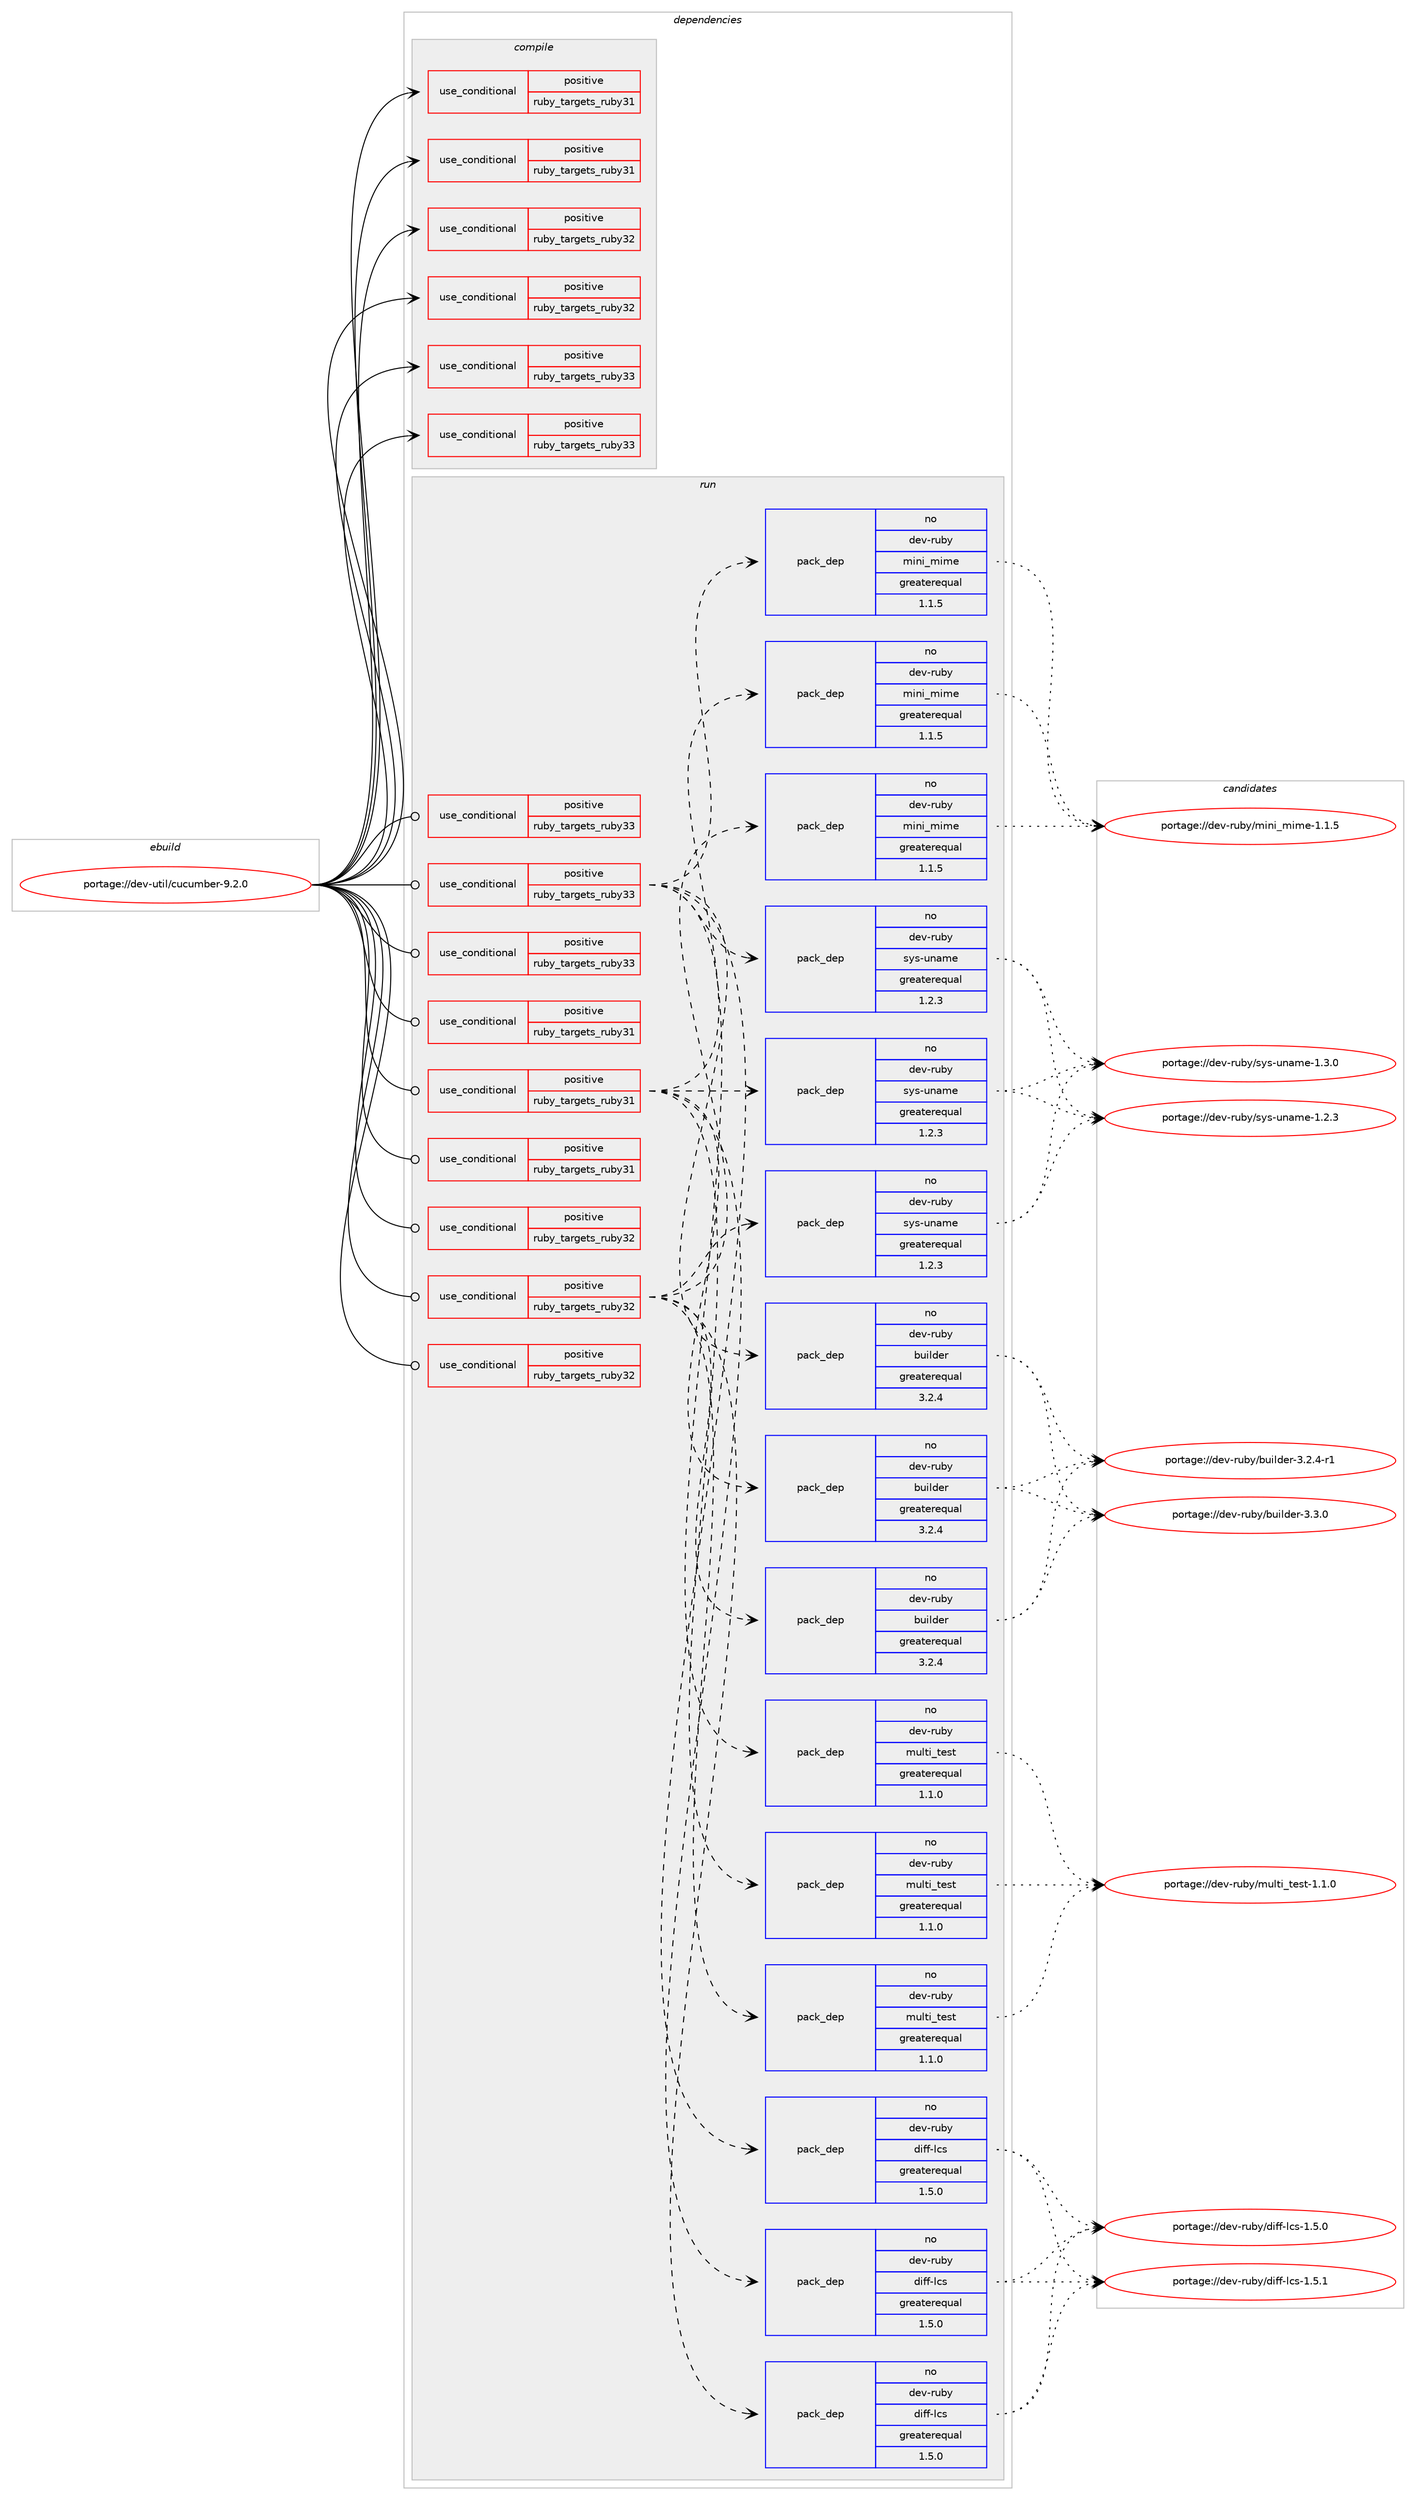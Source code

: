 digraph prolog {

# *************
# Graph options
# *************

newrank=true;
concentrate=true;
compound=true;
graph [rankdir=LR,fontname=Helvetica,fontsize=10,ranksep=1.5];#, ranksep=2.5, nodesep=0.2];
edge  [arrowhead=vee];
node  [fontname=Helvetica,fontsize=10];

# **********
# The ebuild
# **********

subgraph cluster_leftcol {
color=gray;
rank=same;
label=<<i>ebuild</i>>;
id [label="portage://dev-util/cucumber-9.2.0", color=red, width=4, href="../dev-util/cucumber-9.2.0.svg"];
}

# ****************
# The dependencies
# ****************

subgraph cluster_midcol {
color=gray;
label=<<i>dependencies</i>>;
subgraph cluster_compile {
fillcolor="#eeeeee";
style=filled;
label=<<i>compile</i>>;
subgraph cond58291 {
dependency108835 [label=<<TABLE BORDER="0" CELLBORDER="1" CELLSPACING="0" CELLPADDING="4"><TR><TD ROWSPAN="3" CELLPADDING="10">use_conditional</TD></TR><TR><TD>positive</TD></TR><TR><TD>ruby_targets_ruby31</TD></TR></TABLE>>, shape=none, color=red];
# *** BEGIN UNKNOWN DEPENDENCY TYPE (TODO) ***
# dependency108835 -> package_dependency(portage://dev-util/cucumber-9.2.0,install,no,dev-lang,ruby,none,[,,],[slot(3.1)],[])
# *** END UNKNOWN DEPENDENCY TYPE (TODO) ***

}
id:e -> dependency108835:w [weight=20,style="solid",arrowhead="vee"];
subgraph cond58292 {
dependency108836 [label=<<TABLE BORDER="0" CELLBORDER="1" CELLSPACING="0" CELLPADDING="4"><TR><TD ROWSPAN="3" CELLPADDING="10">use_conditional</TD></TR><TR><TD>positive</TD></TR><TR><TD>ruby_targets_ruby31</TD></TR></TABLE>>, shape=none, color=red];
# *** BEGIN UNKNOWN DEPENDENCY TYPE (TODO) ***
# dependency108836 -> package_dependency(portage://dev-util/cucumber-9.2.0,install,no,virtual,rubygems,none,[,,],[],[use(enable(ruby_targets_ruby31),negative)])
# *** END UNKNOWN DEPENDENCY TYPE (TODO) ***

}
id:e -> dependency108836:w [weight=20,style="solid",arrowhead="vee"];
subgraph cond58293 {
dependency108837 [label=<<TABLE BORDER="0" CELLBORDER="1" CELLSPACING="0" CELLPADDING="4"><TR><TD ROWSPAN="3" CELLPADDING="10">use_conditional</TD></TR><TR><TD>positive</TD></TR><TR><TD>ruby_targets_ruby32</TD></TR></TABLE>>, shape=none, color=red];
# *** BEGIN UNKNOWN DEPENDENCY TYPE (TODO) ***
# dependency108837 -> package_dependency(portage://dev-util/cucumber-9.2.0,install,no,dev-lang,ruby,none,[,,],[slot(3.2)],[])
# *** END UNKNOWN DEPENDENCY TYPE (TODO) ***

}
id:e -> dependency108837:w [weight=20,style="solid",arrowhead="vee"];
subgraph cond58294 {
dependency108838 [label=<<TABLE BORDER="0" CELLBORDER="1" CELLSPACING="0" CELLPADDING="4"><TR><TD ROWSPAN="3" CELLPADDING="10">use_conditional</TD></TR><TR><TD>positive</TD></TR><TR><TD>ruby_targets_ruby32</TD></TR></TABLE>>, shape=none, color=red];
# *** BEGIN UNKNOWN DEPENDENCY TYPE (TODO) ***
# dependency108838 -> package_dependency(portage://dev-util/cucumber-9.2.0,install,no,virtual,rubygems,none,[,,],[],[use(enable(ruby_targets_ruby32),negative)])
# *** END UNKNOWN DEPENDENCY TYPE (TODO) ***

}
id:e -> dependency108838:w [weight=20,style="solid",arrowhead="vee"];
subgraph cond58295 {
dependency108839 [label=<<TABLE BORDER="0" CELLBORDER="1" CELLSPACING="0" CELLPADDING="4"><TR><TD ROWSPAN="3" CELLPADDING="10">use_conditional</TD></TR><TR><TD>positive</TD></TR><TR><TD>ruby_targets_ruby33</TD></TR></TABLE>>, shape=none, color=red];
# *** BEGIN UNKNOWN DEPENDENCY TYPE (TODO) ***
# dependency108839 -> package_dependency(portage://dev-util/cucumber-9.2.0,install,no,dev-lang,ruby,none,[,,],[slot(3.3)],[])
# *** END UNKNOWN DEPENDENCY TYPE (TODO) ***

}
id:e -> dependency108839:w [weight=20,style="solid",arrowhead="vee"];
subgraph cond58296 {
dependency108840 [label=<<TABLE BORDER="0" CELLBORDER="1" CELLSPACING="0" CELLPADDING="4"><TR><TD ROWSPAN="3" CELLPADDING="10">use_conditional</TD></TR><TR><TD>positive</TD></TR><TR><TD>ruby_targets_ruby33</TD></TR></TABLE>>, shape=none, color=red];
# *** BEGIN UNKNOWN DEPENDENCY TYPE (TODO) ***
# dependency108840 -> package_dependency(portage://dev-util/cucumber-9.2.0,install,no,virtual,rubygems,none,[,,],[],[use(enable(ruby_targets_ruby33),negative)])
# *** END UNKNOWN DEPENDENCY TYPE (TODO) ***

}
id:e -> dependency108840:w [weight=20,style="solid",arrowhead="vee"];
}
subgraph cluster_compileandrun {
fillcolor="#eeeeee";
style=filled;
label=<<i>compile and run</i>>;
}
subgraph cluster_run {
fillcolor="#eeeeee";
style=filled;
label=<<i>run</i>>;
subgraph cond58297 {
dependency108841 [label=<<TABLE BORDER="0" CELLBORDER="1" CELLSPACING="0" CELLPADDING="4"><TR><TD ROWSPAN="3" CELLPADDING="10">use_conditional</TD></TR><TR><TD>positive</TD></TR><TR><TD>ruby_targets_ruby31</TD></TR></TABLE>>, shape=none, color=red];
# *** BEGIN UNKNOWN DEPENDENCY TYPE (TODO) ***
# dependency108841 -> package_dependency(portage://dev-util/cucumber-9.2.0,run,no,dev-lang,ruby,none,[,,],[slot(3.1)],[])
# *** END UNKNOWN DEPENDENCY TYPE (TODO) ***

}
id:e -> dependency108841:w [weight=20,style="solid",arrowhead="odot"];
subgraph cond58298 {
dependency108842 [label=<<TABLE BORDER="0" CELLBORDER="1" CELLSPACING="0" CELLPADDING="4"><TR><TD ROWSPAN="3" CELLPADDING="10">use_conditional</TD></TR><TR><TD>positive</TD></TR><TR><TD>ruby_targets_ruby31</TD></TR></TABLE>>, shape=none, color=red];
subgraph pack49158 {
dependency108843 [label=<<TABLE BORDER="0" CELLBORDER="1" CELLSPACING="0" CELLPADDING="4" WIDTH="220"><TR><TD ROWSPAN="6" CELLPADDING="30">pack_dep</TD></TR><TR><TD WIDTH="110">no</TD></TR><TR><TD>dev-ruby</TD></TR><TR><TD>builder</TD></TR><TR><TD>greaterequal</TD></TR><TR><TD>3.2.4</TD></TR></TABLE>>, shape=none, color=blue];
}
dependency108842:e -> dependency108843:w [weight=20,style="dashed",arrowhead="vee"];
# *** BEGIN UNKNOWN DEPENDENCY TYPE (TODO) ***
# dependency108842 -> package_dependency(portage://dev-util/cucumber-9.2.0,run,no,dev-util,cucumber-ci-environment,none,[,,],[slot(10)],[use(enable(ruby_targets_ruby31),negative)])
# *** END UNKNOWN DEPENDENCY TYPE (TODO) ***

# *** BEGIN UNKNOWN DEPENDENCY TYPE (TODO) ***
# dependency108842 -> package_dependency(portage://dev-util/cucumber-9.2.0,run,no,dev-util,cucumber-core,none,[,,],[slot(13)],[use(enable(ruby_targets_ruby31),negative)])
# *** END UNKNOWN DEPENDENCY TYPE (TODO) ***

# *** BEGIN UNKNOWN DEPENDENCY TYPE (TODO) ***
# dependency108842 -> package_dependency(portage://dev-util/cucumber-9.2.0,run,no,dev-util,cucumber-cucumber-expressions,none,[,,],[slot(17)],[use(enable(ruby_targets_ruby31),negative)])
# *** END UNKNOWN DEPENDENCY TYPE (TODO) ***

# *** BEGIN UNKNOWN DEPENDENCY TYPE (TODO) ***
# dependency108842 -> package_dependency(portage://dev-util/cucumber-9.2.0,run,no,dev-util,cucumber-gherkin,none,[,,],[slot(27)],[use(enable(ruby_targets_ruby31),negative)])
# *** END UNKNOWN DEPENDENCY TYPE (TODO) ***

# *** BEGIN UNKNOWN DEPENDENCY TYPE (TODO) ***
# dependency108842 -> package_dependency(portage://dev-util/cucumber-9.2.0,run,no,dev-util,cucumber-html-formatter,none,[,,],[slot(21)],[use(enable(ruby_targets_ruby31),negative)])
# *** END UNKNOWN DEPENDENCY TYPE (TODO) ***

# *** BEGIN UNKNOWN DEPENDENCY TYPE (TODO) ***
# dependency108842 -> package_dependency(portage://dev-util/cucumber-9.2.0,run,no,dev-util,cucumber-messages,none,[,,],[slot(22)],[use(enable(ruby_targets_ruby31),negative)])
# *** END UNKNOWN DEPENDENCY TYPE (TODO) ***

subgraph pack49159 {
dependency108844 [label=<<TABLE BORDER="0" CELLBORDER="1" CELLSPACING="0" CELLPADDING="4" WIDTH="220"><TR><TD ROWSPAN="6" CELLPADDING="30">pack_dep</TD></TR><TR><TD WIDTH="110">no</TD></TR><TR><TD>dev-ruby</TD></TR><TR><TD>diff-lcs</TD></TR><TR><TD>greaterequal</TD></TR><TR><TD>1.5.0</TD></TR></TABLE>>, shape=none, color=blue];
}
dependency108842:e -> dependency108844:w [weight=20,style="dashed",arrowhead="vee"];
subgraph pack49160 {
dependency108845 [label=<<TABLE BORDER="0" CELLBORDER="1" CELLSPACING="0" CELLPADDING="4" WIDTH="220"><TR><TD ROWSPAN="6" CELLPADDING="30">pack_dep</TD></TR><TR><TD WIDTH="110">no</TD></TR><TR><TD>dev-ruby</TD></TR><TR><TD>mini_mime</TD></TR><TR><TD>greaterequal</TD></TR><TR><TD>1.1.5</TD></TR></TABLE>>, shape=none, color=blue];
}
dependency108842:e -> dependency108845:w [weight=20,style="dashed",arrowhead="vee"];
subgraph pack49161 {
dependency108846 [label=<<TABLE BORDER="0" CELLBORDER="1" CELLSPACING="0" CELLPADDING="4" WIDTH="220"><TR><TD ROWSPAN="6" CELLPADDING="30">pack_dep</TD></TR><TR><TD WIDTH="110">no</TD></TR><TR><TD>dev-ruby</TD></TR><TR><TD>multi_test</TD></TR><TR><TD>greaterequal</TD></TR><TR><TD>1.1.0</TD></TR></TABLE>>, shape=none, color=blue];
}
dependency108842:e -> dependency108846:w [weight=20,style="dashed",arrowhead="vee"];
subgraph pack49162 {
dependency108847 [label=<<TABLE BORDER="0" CELLBORDER="1" CELLSPACING="0" CELLPADDING="4" WIDTH="220"><TR><TD ROWSPAN="6" CELLPADDING="30">pack_dep</TD></TR><TR><TD WIDTH="110">no</TD></TR><TR><TD>dev-ruby</TD></TR><TR><TD>sys-uname</TD></TR><TR><TD>greaterequal</TD></TR><TR><TD>1.2.3</TD></TR></TABLE>>, shape=none, color=blue];
}
dependency108842:e -> dependency108847:w [weight=20,style="dashed",arrowhead="vee"];
}
id:e -> dependency108842:w [weight=20,style="solid",arrowhead="odot"];
subgraph cond58299 {
dependency108848 [label=<<TABLE BORDER="0" CELLBORDER="1" CELLSPACING="0" CELLPADDING="4"><TR><TD ROWSPAN="3" CELLPADDING="10">use_conditional</TD></TR><TR><TD>positive</TD></TR><TR><TD>ruby_targets_ruby31</TD></TR></TABLE>>, shape=none, color=red];
# *** BEGIN UNKNOWN DEPENDENCY TYPE (TODO) ***
# dependency108848 -> package_dependency(portage://dev-util/cucumber-9.2.0,run,no,virtual,rubygems,none,[,,],[],[use(enable(ruby_targets_ruby31),negative)])
# *** END UNKNOWN DEPENDENCY TYPE (TODO) ***

}
id:e -> dependency108848:w [weight=20,style="solid",arrowhead="odot"];
subgraph cond58300 {
dependency108849 [label=<<TABLE BORDER="0" CELLBORDER="1" CELLSPACING="0" CELLPADDING="4"><TR><TD ROWSPAN="3" CELLPADDING="10">use_conditional</TD></TR><TR><TD>positive</TD></TR><TR><TD>ruby_targets_ruby32</TD></TR></TABLE>>, shape=none, color=red];
# *** BEGIN UNKNOWN DEPENDENCY TYPE (TODO) ***
# dependency108849 -> package_dependency(portage://dev-util/cucumber-9.2.0,run,no,dev-lang,ruby,none,[,,],[slot(3.2)],[])
# *** END UNKNOWN DEPENDENCY TYPE (TODO) ***

}
id:e -> dependency108849:w [weight=20,style="solid",arrowhead="odot"];
subgraph cond58301 {
dependency108850 [label=<<TABLE BORDER="0" CELLBORDER="1" CELLSPACING="0" CELLPADDING="4"><TR><TD ROWSPAN="3" CELLPADDING="10">use_conditional</TD></TR><TR><TD>positive</TD></TR><TR><TD>ruby_targets_ruby32</TD></TR></TABLE>>, shape=none, color=red];
subgraph pack49163 {
dependency108851 [label=<<TABLE BORDER="0" CELLBORDER="1" CELLSPACING="0" CELLPADDING="4" WIDTH="220"><TR><TD ROWSPAN="6" CELLPADDING="30">pack_dep</TD></TR><TR><TD WIDTH="110">no</TD></TR><TR><TD>dev-ruby</TD></TR><TR><TD>builder</TD></TR><TR><TD>greaterequal</TD></TR><TR><TD>3.2.4</TD></TR></TABLE>>, shape=none, color=blue];
}
dependency108850:e -> dependency108851:w [weight=20,style="dashed",arrowhead="vee"];
# *** BEGIN UNKNOWN DEPENDENCY TYPE (TODO) ***
# dependency108850 -> package_dependency(portage://dev-util/cucumber-9.2.0,run,no,dev-util,cucumber-ci-environment,none,[,,],[slot(10)],[use(enable(ruby_targets_ruby32),negative)])
# *** END UNKNOWN DEPENDENCY TYPE (TODO) ***

# *** BEGIN UNKNOWN DEPENDENCY TYPE (TODO) ***
# dependency108850 -> package_dependency(portage://dev-util/cucumber-9.2.0,run,no,dev-util,cucumber-core,none,[,,],[slot(13)],[use(enable(ruby_targets_ruby32),negative)])
# *** END UNKNOWN DEPENDENCY TYPE (TODO) ***

# *** BEGIN UNKNOWN DEPENDENCY TYPE (TODO) ***
# dependency108850 -> package_dependency(portage://dev-util/cucumber-9.2.0,run,no,dev-util,cucumber-cucumber-expressions,none,[,,],[slot(17)],[use(enable(ruby_targets_ruby32),negative)])
# *** END UNKNOWN DEPENDENCY TYPE (TODO) ***

# *** BEGIN UNKNOWN DEPENDENCY TYPE (TODO) ***
# dependency108850 -> package_dependency(portage://dev-util/cucumber-9.2.0,run,no,dev-util,cucumber-gherkin,none,[,,],[slot(27)],[use(enable(ruby_targets_ruby32),negative)])
# *** END UNKNOWN DEPENDENCY TYPE (TODO) ***

# *** BEGIN UNKNOWN DEPENDENCY TYPE (TODO) ***
# dependency108850 -> package_dependency(portage://dev-util/cucumber-9.2.0,run,no,dev-util,cucumber-html-formatter,none,[,,],[slot(21)],[use(enable(ruby_targets_ruby32),negative)])
# *** END UNKNOWN DEPENDENCY TYPE (TODO) ***

# *** BEGIN UNKNOWN DEPENDENCY TYPE (TODO) ***
# dependency108850 -> package_dependency(portage://dev-util/cucumber-9.2.0,run,no,dev-util,cucumber-messages,none,[,,],[slot(22)],[use(enable(ruby_targets_ruby32),negative)])
# *** END UNKNOWN DEPENDENCY TYPE (TODO) ***

subgraph pack49164 {
dependency108852 [label=<<TABLE BORDER="0" CELLBORDER="1" CELLSPACING="0" CELLPADDING="4" WIDTH="220"><TR><TD ROWSPAN="6" CELLPADDING="30">pack_dep</TD></TR><TR><TD WIDTH="110">no</TD></TR><TR><TD>dev-ruby</TD></TR><TR><TD>diff-lcs</TD></TR><TR><TD>greaterequal</TD></TR><TR><TD>1.5.0</TD></TR></TABLE>>, shape=none, color=blue];
}
dependency108850:e -> dependency108852:w [weight=20,style="dashed",arrowhead="vee"];
subgraph pack49165 {
dependency108853 [label=<<TABLE BORDER="0" CELLBORDER="1" CELLSPACING="0" CELLPADDING="4" WIDTH="220"><TR><TD ROWSPAN="6" CELLPADDING="30">pack_dep</TD></TR><TR><TD WIDTH="110">no</TD></TR><TR><TD>dev-ruby</TD></TR><TR><TD>mini_mime</TD></TR><TR><TD>greaterequal</TD></TR><TR><TD>1.1.5</TD></TR></TABLE>>, shape=none, color=blue];
}
dependency108850:e -> dependency108853:w [weight=20,style="dashed",arrowhead="vee"];
subgraph pack49166 {
dependency108854 [label=<<TABLE BORDER="0" CELLBORDER="1" CELLSPACING="0" CELLPADDING="4" WIDTH="220"><TR><TD ROWSPAN="6" CELLPADDING="30">pack_dep</TD></TR><TR><TD WIDTH="110">no</TD></TR><TR><TD>dev-ruby</TD></TR><TR><TD>multi_test</TD></TR><TR><TD>greaterequal</TD></TR><TR><TD>1.1.0</TD></TR></TABLE>>, shape=none, color=blue];
}
dependency108850:e -> dependency108854:w [weight=20,style="dashed",arrowhead="vee"];
subgraph pack49167 {
dependency108855 [label=<<TABLE BORDER="0" CELLBORDER="1" CELLSPACING="0" CELLPADDING="4" WIDTH="220"><TR><TD ROWSPAN="6" CELLPADDING="30">pack_dep</TD></TR><TR><TD WIDTH="110">no</TD></TR><TR><TD>dev-ruby</TD></TR><TR><TD>sys-uname</TD></TR><TR><TD>greaterequal</TD></TR><TR><TD>1.2.3</TD></TR></TABLE>>, shape=none, color=blue];
}
dependency108850:e -> dependency108855:w [weight=20,style="dashed",arrowhead="vee"];
}
id:e -> dependency108850:w [weight=20,style="solid",arrowhead="odot"];
subgraph cond58302 {
dependency108856 [label=<<TABLE BORDER="0" CELLBORDER="1" CELLSPACING="0" CELLPADDING="4"><TR><TD ROWSPAN="3" CELLPADDING="10">use_conditional</TD></TR><TR><TD>positive</TD></TR><TR><TD>ruby_targets_ruby32</TD></TR></TABLE>>, shape=none, color=red];
# *** BEGIN UNKNOWN DEPENDENCY TYPE (TODO) ***
# dependency108856 -> package_dependency(portage://dev-util/cucumber-9.2.0,run,no,virtual,rubygems,none,[,,],[],[use(enable(ruby_targets_ruby32),negative)])
# *** END UNKNOWN DEPENDENCY TYPE (TODO) ***

}
id:e -> dependency108856:w [weight=20,style="solid",arrowhead="odot"];
subgraph cond58303 {
dependency108857 [label=<<TABLE BORDER="0" CELLBORDER="1" CELLSPACING="0" CELLPADDING="4"><TR><TD ROWSPAN="3" CELLPADDING="10">use_conditional</TD></TR><TR><TD>positive</TD></TR><TR><TD>ruby_targets_ruby33</TD></TR></TABLE>>, shape=none, color=red];
# *** BEGIN UNKNOWN DEPENDENCY TYPE (TODO) ***
# dependency108857 -> package_dependency(portage://dev-util/cucumber-9.2.0,run,no,dev-lang,ruby,none,[,,],[slot(3.3)],[])
# *** END UNKNOWN DEPENDENCY TYPE (TODO) ***

}
id:e -> dependency108857:w [weight=20,style="solid",arrowhead="odot"];
subgraph cond58304 {
dependency108858 [label=<<TABLE BORDER="0" CELLBORDER="1" CELLSPACING="0" CELLPADDING="4"><TR><TD ROWSPAN="3" CELLPADDING="10">use_conditional</TD></TR><TR><TD>positive</TD></TR><TR><TD>ruby_targets_ruby33</TD></TR></TABLE>>, shape=none, color=red];
subgraph pack49168 {
dependency108859 [label=<<TABLE BORDER="0" CELLBORDER="1" CELLSPACING="0" CELLPADDING="4" WIDTH="220"><TR><TD ROWSPAN="6" CELLPADDING="30">pack_dep</TD></TR><TR><TD WIDTH="110">no</TD></TR><TR><TD>dev-ruby</TD></TR><TR><TD>builder</TD></TR><TR><TD>greaterequal</TD></TR><TR><TD>3.2.4</TD></TR></TABLE>>, shape=none, color=blue];
}
dependency108858:e -> dependency108859:w [weight=20,style="dashed",arrowhead="vee"];
# *** BEGIN UNKNOWN DEPENDENCY TYPE (TODO) ***
# dependency108858 -> package_dependency(portage://dev-util/cucumber-9.2.0,run,no,dev-util,cucumber-ci-environment,none,[,,],[slot(10)],[use(enable(ruby_targets_ruby33),negative)])
# *** END UNKNOWN DEPENDENCY TYPE (TODO) ***

# *** BEGIN UNKNOWN DEPENDENCY TYPE (TODO) ***
# dependency108858 -> package_dependency(portage://dev-util/cucumber-9.2.0,run,no,dev-util,cucumber-core,none,[,,],[slot(13)],[use(enable(ruby_targets_ruby33),negative)])
# *** END UNKNOWN DEPENDENCY TYPE (TODO) ***

# *** BEGIN UNKNOWN DEPENDENCY TYPE (TODO) ***
# dependency108858 -> package_dependency(portage://dev-util/cucumber-9.2.0,run,no,dev-util,cucumber-cucumber-expressions,none,[,,],[slot(17)],[use(enable(ruby_targets_ruby33),negative)])
# *** END UNKNOWN DEPENDENCY TYPE (TODO) ***

# *** BEGIN UNKNOWN DEPENDENCY TYPE (TODO) ***
# dependency108858 -> package_dependency(portage://dev-util/cucumber-9.2.0,run,no,dev-util,cucumber-gherkin,none,[,,],[slot(27)],[use(enable(ruby_targets_ruby33),negative)])
# *** END UNKNOWN DEPENDENCY TYPE (TODO) ***

# *** BEGIN UNKNOWN DEPENDENCY TYPE (TODO) ***
# dependency108858 -> package_dependency(portage://dev-util/cucumber-9.2.0,run,no,dev-util,cucumber-html-formatter,none,[,,],[slot(21)],[use(enable(ruby_targets_ruby33),negative)])
# *** END UNKNOWN DEPENDENCY TYPE (TODO) ***

# *** BEGIN UNKNOWN DEPENDENCY TYPE (TODO) ***
# dependency108858 -> package_dependency(portage://dev-util/cucumber-9.2.0,run,no,dev-util,cucumber-messages,none,[,,],[slot(22)],[use(enable(ruby_targets_ruby33),negative)])
# *** END UNKNOWN DEPENDENCY TYPE (TODO) ***

subgraph pack49169 {
dependency108860 [label=<<TABLE BORDER="0" CELLBORDER="1" CELLSPACING="0" CELLPADDING="4" WIDTH="220"><TR><TD ROWSPAN="6" CELLPADDING="30">pack_dep</TD></TR><TR><TD WIDTH="110">no</TD></TR><TR><TD>dev-ruby</TD></TR><TR><TD>diff-lcs</TD></TR><TR><TD>greaterequal</TD></TR><TR><TD>1.5.0</TD></TR></TABLE>>, shape=none, color=blue];
}
dependency108858:e -> dependency108860:w [weight=20,style="dashed",arrowhead="vee"];
subgraph pack49170 {
dependency108861 [label=<<TABLE BORDER="0" CELLBORDER="1" CELLSPACING="0" CELLPADDING="4" WIDTH="220"><TR><TD ROWSPAN="6" CELLPADDING="30">pack_dep</TD></TR><TR><TD WIDTH="110">no</TD></TR><TR><TD>dev-ruby</TD></TR><TR><TD>mini_mime</TD></TR><TR><TD>greaterequal</TD></TR><TR><TD>1.1.5</TD></TR></TABLE>>, shape=none, color=blue];
}
dependency108858:e -> dependency108861:w [weight=20,style="dashed",arrowhead="vee"];
subgraph pack49171 {
dependency108862 [label=<<TABLE BORDER="0" CELLBORDER="1" CELLSPACING="0" CELLPADDING="4" WIDTH="220"><TR><TD ROWSPAN="6" CELLPADDING="30">pack_dep</TD></TR><TR><TD WIDTH="110">no</TD></TR><TR><TD>dev-ruby</TD></TR><TR><TD>multi_test</TD></TR><TR><TD>greaterequal</TD></TR><TR><TD>1.1.0</TD></TR></TABLE>>, shape=none, color=blue];
}
dependency108858:e -> dependency108862:w [weight=20,style="dashed",arrowhead="vee"];
subgraph pack49172 {
dependency108863 [label=<<TABLE BORDER="0" CELLBORDER="1" CELLSPACING="0" CELLPADDING="4" WIDTH="220"><TR><TD ROWSPAN="6" CELLPADDING="30">pack_dep</TD></TR><TR><TD WIDTH="110">no</TD></TR><TR><TD>dev-ruby</TD></TR><TR><TD>sys-uname</TD></TR><TR><TD>greaterequal</TD></TR><TR><TD>1.2.3</TD></TR></TABLE>>, shape=none, color=blue];
}
dependency108858:e -> dependency108863:w [weight=20,style="dashed",arrowhead="vee"];
}
id:e -> dependency108858:w [weight=20,style="solid",arrowhead="odot"];
subgraph cond58305 {
dependency108864 [label=<<TABLE BORDER="0" CELLBORDER="1" CELLSPACING="0" CELLPADDING="4"><TR><TD ROWSPAN="3" CELLPADDING="10">use_conditional</TD></TR><TR><TD>positive</TD></TR><TR><TD>ruby_targets_ruby33</TD></TR></TABLE>>, shape=none, color=red];
# *** BEGIN UNKNOWN DEPENDENCY TYPE (TODO) ***
# dependency108864 -> package_dependency(portage://dev-util/cucumber-9.2.0,run,no,virtual,rubygems,none,[,,],[],[use(enable(ruby_targets_ruby33),negative)])
# *** END UNKNOWN DEPENDENCY TYPE (TODO) ***

}
id:e -> dependency108864:w [weight=20,style="solid",arrowhead="odot"];
}
}

# **************
# The candidates
# **************

subgraph cluster_choices {
rank=same;
color=gray;
label=<<i>candidates</i>>;

subgraph choice49158 {
color=black;
nodesep=1;
choice100101118451141179812147981171051081001011144551465046524511449 [label="portage://dev-ruby/builder-3.2.4-r1", color=red, width=4,href="../dev-ruby/builder-3.2.4-r1.svg"];
choice10010111845114117981214798117105108100101114455146514648 [label="portage://dev-ruby/builder-3.3.0", color=red, width=4,href="../dev-ruby/builder-3.3.0.svg"];
dependency108843:e -> choice100101118451141179812147981171051081001011144551465046524511449:w [style=dotted,weight="100"];
dependency108843:e -> choice10010111845114117981214798117105108100101114455146514648:w [style=dotted,weight="100"];
}
subgraph choice49159 {
color=black;
nodesep=1;
choice1001011184511411798121471001051021024510899115454946534648 [label="portage://dev-ruby/diff-lcs-1.5.0", color=red, width=4,href="../dev-ruby/diff-lcs-1.5.0.svg"];
choice1001011184511411798121471001051021024510899115454946534649 [label="portage://dev-ruby/diff-lcs-1.5.1", color=red, width=4,href="../dev-ruby/diff-lcs-1.5.1.svg"];
dependency108844:e -> choice1001011184511411798121471001051021024510899115454946534648:w [style=dotted,weight="100"];
dependency108844:e -> choice1001011184511411798121471001051021024510899115454946534649:w [style=dotted,weight="100"];
}
subgraph choice49160 {
color=black;
nodesep=1;
choice10010111845114117981214710910511010595109105109101454946494653 [label="portage://dev-ruby/mini_mime-1.1.5", color=red, width=4,href="../dev-ruby/mini_mime-1.1.5.svg"];
dependency108845:e -> choice10010111845114117981214710910511010595109105109101454946494653:w [style=dotted,weight="100"];
}
subgraph choice49161 {
color=black;
nodesep=1;
choice10010111845114117981214710911710811610595116101115116454946494648 [label="portage://dev-ruby/multi_test-1.1.0", color=red, width=4,href="../dev-ruby/multi_test-1.1.0.svg"];
dependency108846:e -> choice10010111845114117981214710911710811610595116101115116454946494648:w [style=dotted,weight="100"];
}
subgraph choice49162 {
color=black;
nodesep=1;
choice1001011184511411798121471151211154511711097109101454946504651 [label="portage://dev-ruby/sys-uname-1.2.3", color=red, width=4,href="../dev-ruby/sys-uname-1.2.3.svg"];
choice1001011184511411798121471151211154511711097109101454946514648 [label="portage://dev-ruby/sys-uname-1.3.0", color=red, width=4,href="../dev-ruby/sys-uname-1.3.0.svg"];
dependency108847:e -> choice1001011184511411798121471151211154511711097109101454946504651:w [style=dotted,weight="100"];
dependency108847:e -> choice1001011184511411798121471151211154511711097109101454946514648:w [style=dotted,weight="100"];
}
subgraph choice49163 {
color=black;
nodesep=1;
choice100101118451141179812147981171051081001011144551465046524511449 [label="portage://dev-ruby/builder-3.2.4-r1", color=red, width=4,href="../dev-ruby/builder-3.2.4-r1.svg"];
choice10010111845114117981214798117105108100101114455146514648 [label="portage://dev-ruby/builder-3.3.0", color=red, width=4,href="../dev-ruby/builder-3.3.0.svg"];
dependency108851:e -> choice100101118451141179812147981171051081001011144551465046524511449:w [style=dotted,weight="100"];
dependency108851:e -> choice10010111845114117981214798117105108100101114455146514648:w [style=dotted,weight="100"];
}
subgraph choice49164 {
color=black;
nodesep=1;
choice1001011184511411798121471001051021024510899115454946534648 [label="portage://dev-ruby/diff-lcs-1.5.0", color=red, width=4,href="../dev-ruby/diff-lcs-1.5.0.svg"];
choice1001011184511411798121471001051021024510899115454946534649 [label="portage://dev-ruby/diff-lcs-1.5.1", color=red, width=4,href="../dev-ruby/diff-lcs-1.5.1.svg"];
dependency108852:e -> choice1001011184511411798121471001051021024510899115454946534648:w [style=dotted,weight="100"];
dependency108852:e -> choice1001011184511411798121471001051021024510899115454946534649:w [style=dotted,weight="100"];
}
subgraph choice49165 {
color=black;
nodesep=1;
choice10010111845114117981214710910511010595109105109101454946494653 [label="portage://dev-ruby/mini_mime-1.1.5", color=red, width=4,href="../dev-ruby/mini_mime-1.1.5.svg"];
dependency108853:e -> choice10010111845114117981214710910511010595109105109101454946494653:w [style=dotted,weight="100"];
}
subgraph choice49166 {
color=black;
nodesep=1;
choice10010111845114117981214710911710811610595116101115116454946494648 [label="portage://dev-ruby/multi_test-1.1.0", color=red, width=4,href="../dev-ruby/multi_test-1.1.0.svg"];
dependency108854:e -> choice10010111845114117981214710911710811610595116101115116454946494648:w [style=dotted,weight="100"];
}
subgraph choice49167 {
color=black;
nodesep=1;
choice1001011184511411798121471151211154511711097109101454946504651 [label="portage://dev-ruby/sys-uname-1.2.3", color=red, width=4,href="../dev-ruby/sys-uname-1.2.3.svg"];
choice1001011184511411798121471151211154511711097109101454946514648 [label="portage://dev-ruby/sys-uname-1.3.0", color=red, width=4,href="../dev-ruby/sys-uname-1.3.0.svg"];
dependency108855:e -> choice1001011184511411798121471151211154511711097109101454946504651:w [style=dotted,weight="100"];
dependency108855:e -> choice1001011184511411798121471151211154511711097109101454946514648:w [style=dotted,weight="100"];
}
subgraph choice49168 {
color=black;
nodesep=1;
choice100101118451141179812147981171051081001011144551465046524511449 [label="portage://dev-ruby/builder-3.2.4-r1", color=red, width=4,href="../dev-ruby/builder-3.2.4-r1.svg"];
choice10010111845114117981214798117105108100101114455146514648 [label="portage://dev-ruby/builder-3.3.0", color=red, width=4,href="../dev-ruby/builder-3.3.0.svg"];
dependency108859:e -> choice100101118451141179812147981171051081001011144551465046524511449:w [style=dotted,weight="100"];
dependency108859:e -> choice10010111845114117981214798117105108100101114455146514648:w [style=dotted,weight="100"];
}
subgraph choice49169 {
color=black;
nodesep=1;
choice1001011184511411798121471001051021024510899115454946534648 [label="portage://dev-ruby/diff-lcs-1.5.0", color=red, width=4,href="../dev-ruby/diff-lcs-1.5.0.svg"];
choice1001011184511411798121471001051021024510899115454946534649 [label="portage://dev-ruby/diff-lcs-1.5.1", color=red, width=4,href="../dev-ruby/diff-lcs-1.5.1.svg"];
dependency108860:e -> choice1001011184511411798121471001051021024510899115454946534648:w [style=dotted,weight="100"];
dependency108860:e -> choice1001011184511411798121471001051021024510899115454946534649:w [style=dotted,weight="100"];
}
subgraph choice49170 {
color=black;
nodesep=1;
choice10010111845114117981214710910511010595109105109101454946494653 [label="portage://dev-ruby/mini_mime-1.1.5", color=red, width=4,href="../dev-ruby/mini_mime-1.1.5.svg"];
dependency108861:e -> choice10010111845114117981214710910511010595109105109101454946494653:w [style=dotted,weight="100"];
}
subgraph choice49171 {
color=black;
nodesep=1;
choice10010111845114117981214710911710811610595116101115116454946494648 [label="portage://dev-ruby/multi_test-1.1.0", color=red, width=4,href="../dev-ruby/multi_test-1.1.0.svg"];
dependency108862:e -> choice10010111845114117981214710911710811610595116101115116454946494648:w [style=dotted,weight="100"];
}
subgraph choice49172 {
color=black;
nodesep=1;
choice1001011184511411798121471151211154511711097109101454946504651 [label="portage://dev-ruby/sys-uname-1.2.3", color=red, width=4,href="../dev-ruby/sys-uname-1.2.3.svg"];
choice1001011184511411798121471151211154511711097109101454946514648 [label="portage://dev-ruby/sys-uname-1.3.0", color=red, width=4,href="../dev-ruby/sys-uname-1.3.0.svg"];
dependency108863:e -> choice1001011184511411798121471151211154511711097109101454946504651:w [style=dotted,weight="100"];
dependency108863:e -> choice1001011184511411798121471151211154511711097109101454946514648:w [style=dotted,weight="100"];
}
}

}
